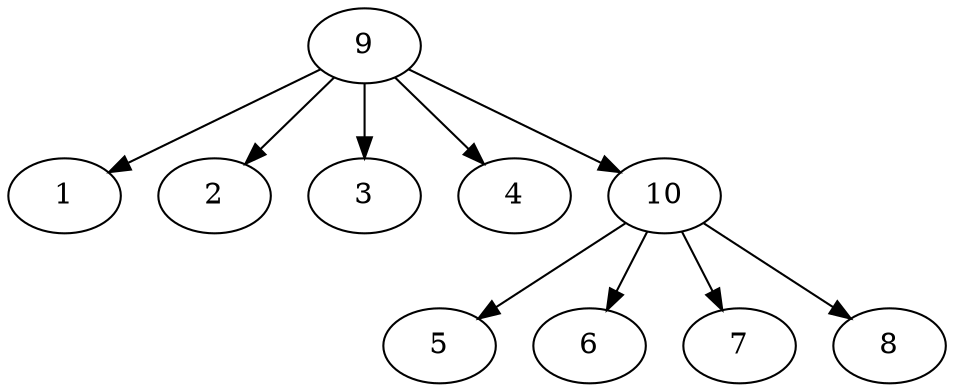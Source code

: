 digraph G {
center = 1;
size="10,10";
1;
2;
3;
4;
5;
6;
7;
8;
9;
10;
9 -> 1 ;
9 -> 2 ;
9 -> 3 ;
9 -> 4 ;
9 -> 10 ;
10 -> 5 ;
10 -> 6 ;
10 -> 7 ;
10 -> 8 ;
}